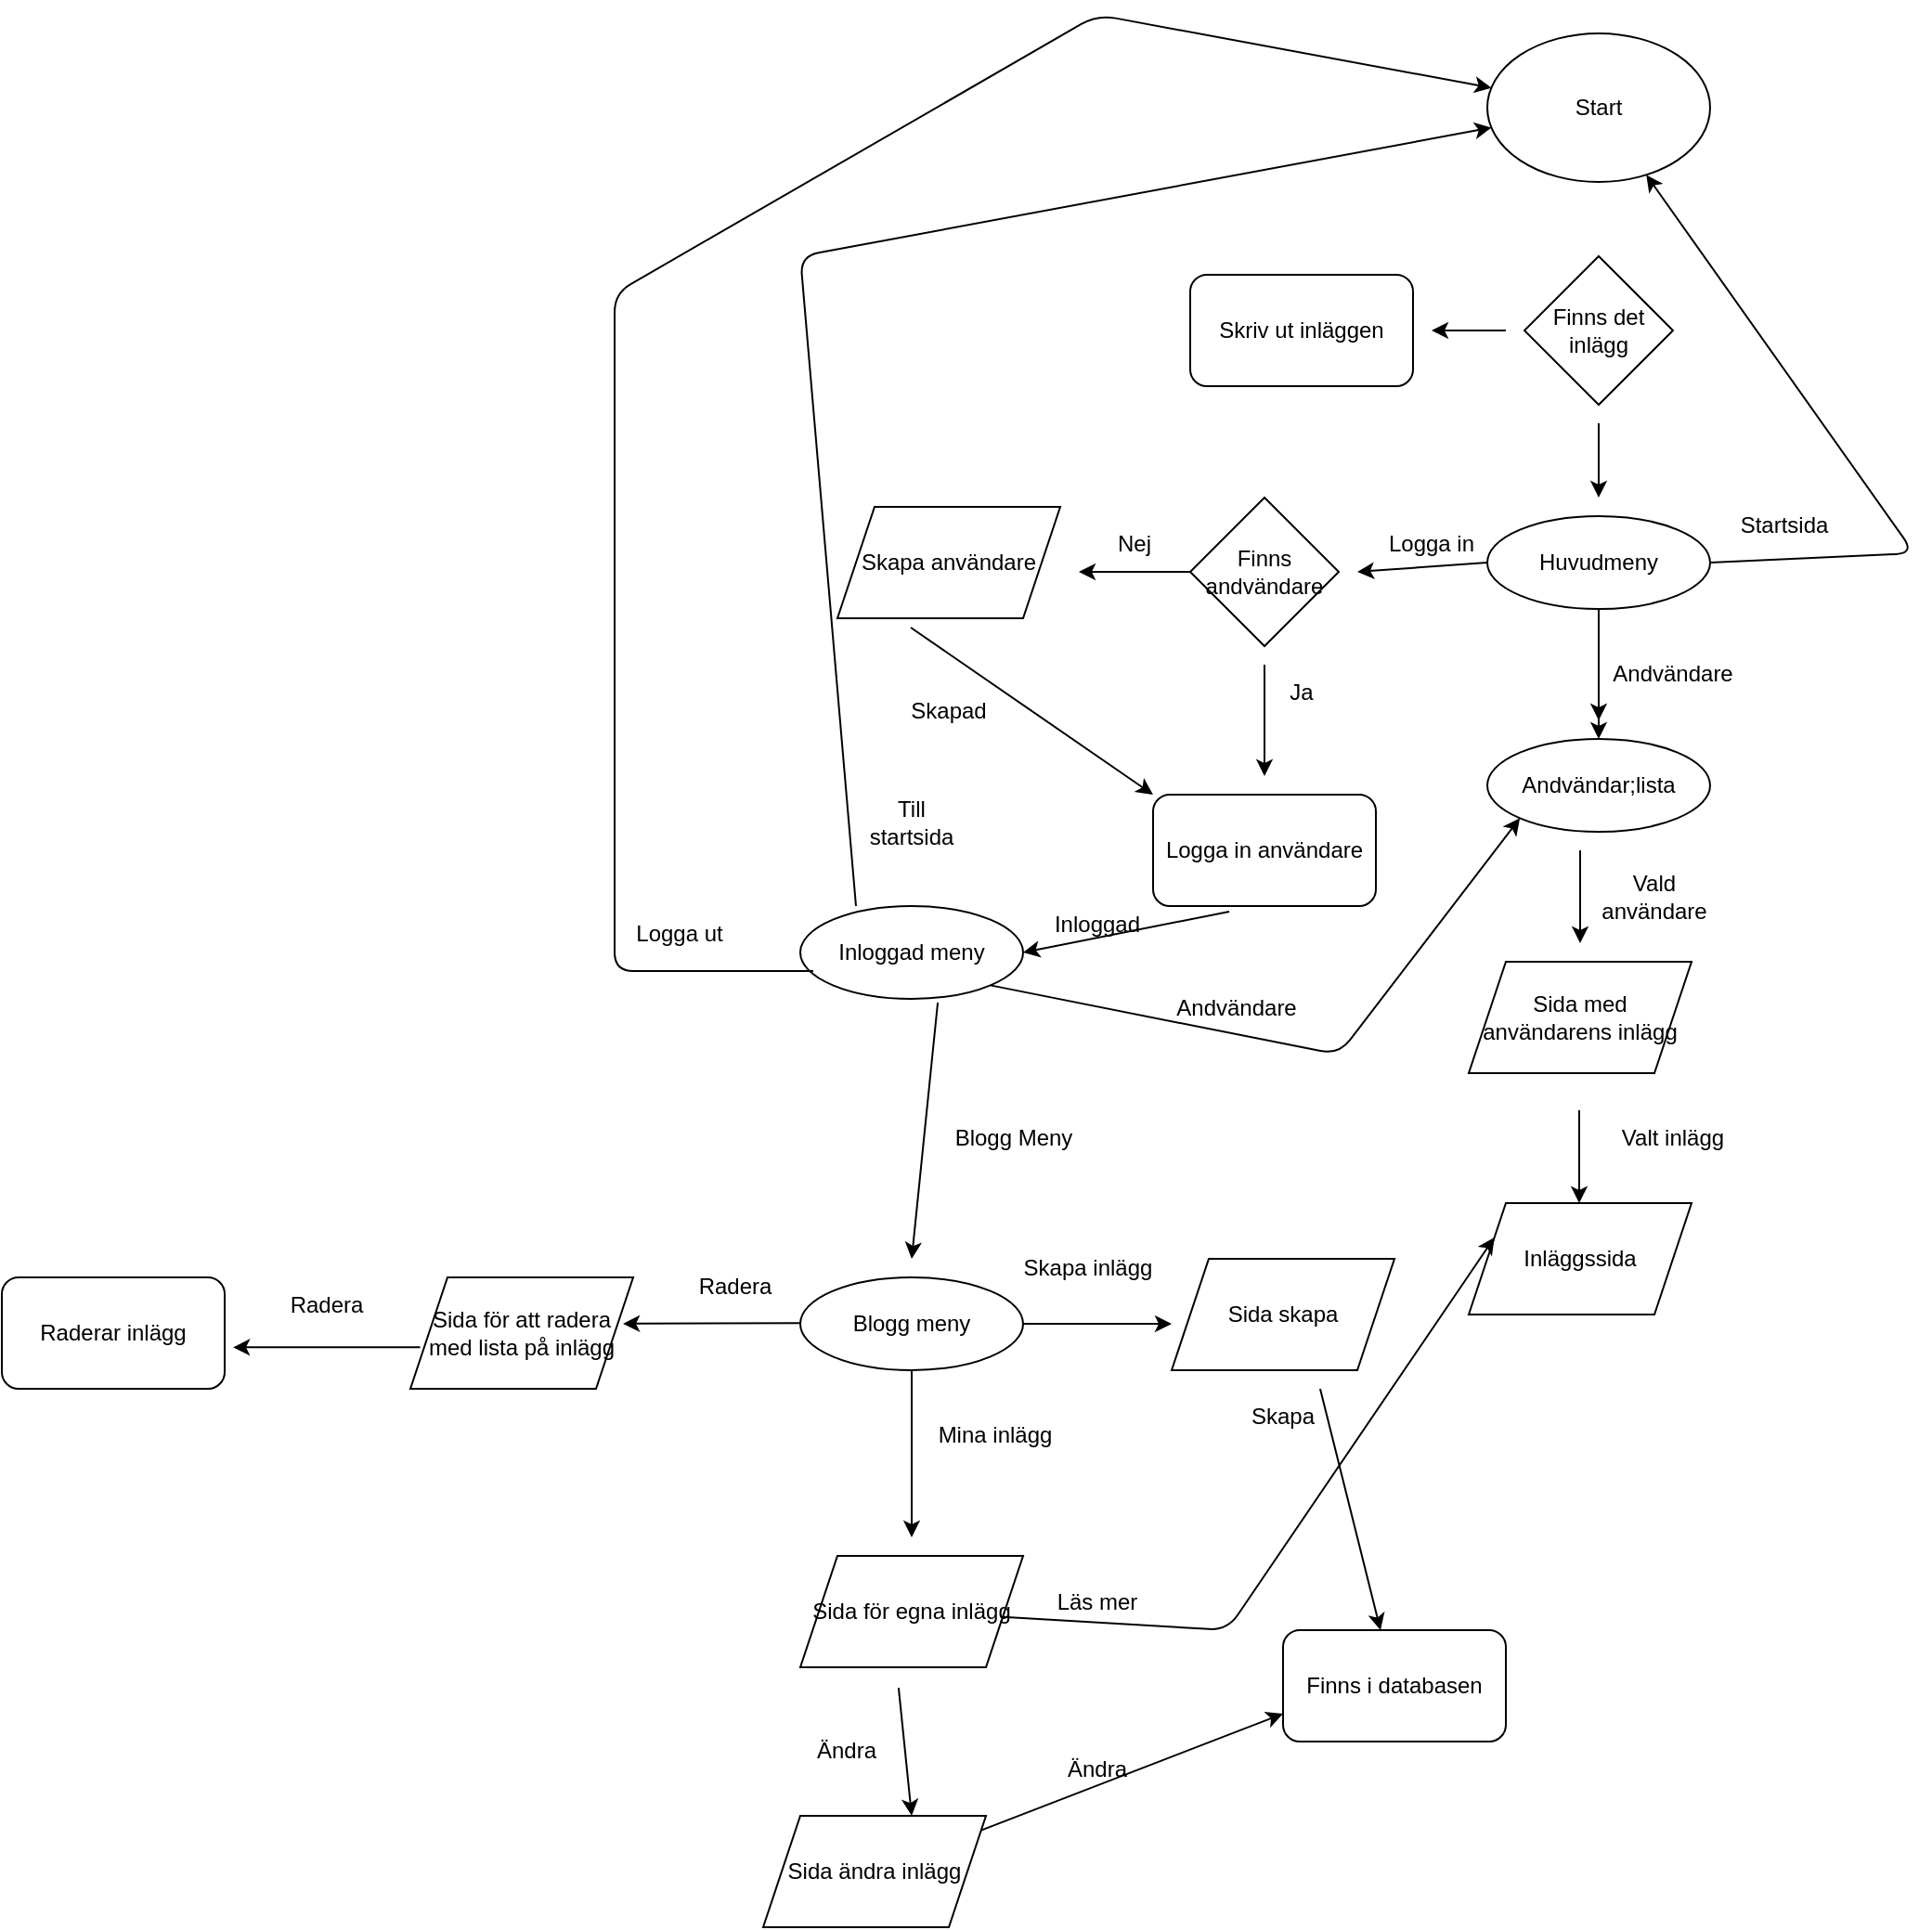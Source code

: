 <mxfile>
    <diagram id="3qoKsD5yEObOzMghJjWt" name="Page-1">
        <mxGraphModel dx="2063" dy="649" grid="1" gridSize="10" guides="1" tooltips="1" connect="1" arrows="1" fold="1" page="1" pageScale="1" pageWidth="850" pageHeight="1100" math="0" shadow="0">
            <root>
                <mxCell id="0"/>
                <mxCell id="1" parent="0"/>
                <mxCell id="2" value="Start" style="ellipse;whiteSpace=wrap;html=1;" vertex="1" parent="1">
                    <mxGeometry x="220" y="70" width="120" height="80" as="geometry"/>
                </mxCell>
                <mxCell id="3" value="Finns det inlägg" style="rhombus;whiteSpace=wrap;html=1;" vertex="1" parent="1">
                    <mxGeometry x="240" y="190" width="80" height="80" as="geometry"/>
                </mxCell>
                <mxCell id="4" value="Skriv ut inläggen" style="rounded=1;whiteSpace=wrap;html=1;" vertex="1" parent="1">
                    <mxGeometry x="60" y="200" width="120" height="60" as="geometry"/>
                </mxCell>
                <mxCell id="28" value="" style="edgeStyle=none;html=1;" edge="1" parent="1" source="7" target="20">
                    <mxGeometry relative="1" as="geometry"/>
                </mxCell>
                <mxCell id="7" value="Huvudmeny" style="ellipse;whiteSpace=wrap;html=1;" vertex="1" parent="1">
                    <mxGeometry x="220" y="330" width="120" height="50" as="geometry"/>
                </mxCell>
                <mxCell id="8" value="" style="endArrow=classic;html=1;" edge="1" parent="1">
                    <mxGeometry width="50" height="50" relative="1" as="geometry">
                        <mxPoint x="230" y="230" as="sourcePoint"/>
                        <mxPoint x="190" y="230" as="targetPoint"/>
                    </mxGeometry>
                </mxCell>
                <mxCell id="9" value="" style="endArrow=classic;html=1;" edge="1" parent="1">
                    <mxGeometry width="50" height="50" relative="1" as="geometry">
                        <mxPoint x="280" y="280" as="sourcePoint"/>
                        <mxPoint x="280" y="320" as="targetPoint"/>
                    </mxGeometry>
                </mxCell>
                <mxCell id="11" value="" style="endArrow=classic;html=1;exitX=0;exitY=0.5;exitDx=0;exitDy=0;" edge="1" parent="1" source="7">
                    <mxGeometry width="50" height="50" relative="1" as="geometry">
                        <mxPoint x="200" y="310" as="sourcePoint"/>
                        <mxPoint x="150" y="360" as="targetPoint"/>
                    </mxGeometry>
                </mxCell>
                <mxCell id="12" value="" style="endArrow=classic;html=1;exitX=1;exitY=0.5;exitDx=0;exitDy=0;exitPerimeter=0;" edge="1" parent="1" source="7" target="2">
                    <mxGeometry width="50" height="50" relative="1" as="geometry">
                        <mxPoint x="350" y="360" as="sourcePoint"/>
                        <mxPoint x="410" y="350" as="targetPoint"/>
                        <Array as="points">
                            <mxPoint x="450" y="350"/>
                        </Array>
                    </mxGeometry>
                </mxCell>
                <mxCell id="13" value="" style="endArrow=classic;html=1;" edge="1" parent="1">
                    <mxGeometry width="50" height="50" relative="1" as="geometry">
                        <mxPoint x="280" y="390" as="sourcePoint"/>
                        <mxPoint x="280" y="440" as="targetPoint"/>
                    </mxGeometry>
                </mxCell>
                <mxCell id="17" value="Startsida" style="text;html=1;strokeColor=none;fillColor=none;align=center;verticalAlign=middle;whiteSpace=wrap;rounded=0;" vertex="1" parent="1">
                    <mxGeometry x="350" y="320" width="60" height="30" as="geometry"/>
                </mxCell>
                <mxCell id="18" value="Logga in" style="text;html=1;strokeColor=none;fillColor=none;align=center;verticalAlign=middle;whiteSpace=wrap;rounded=0;" vertex="1" parent="1">
                    <mxGeometry x="160" y="330" width="60" height="30" as="geometry"/>
                </mxCell>
                <mxCell id="19" value="Andvändare" style="text;html=1;strokeColor=none;fillColor=none;align=center;verticalAlign=middle;whiteSpace=wrap;rounded=0;" vertex="1" parent="1">
                    <mxGeometry x="290" y="400" width="60" height="30" as="geometry"/>
                </mxCell>
                <mxCell id="20" value="Andvändar;lista" style="ellipse;whiteSpace=wrap;html=1;" vertex="1" parent="1">
                    <mxGeometry x="220" y="450" width="120" height="50" as="geometry"/>
                </mxCell>
                <mxCell id="21" value="" style="endArrow=classic;html=1;" edge="1" parent="1">
                    <mxGeometry width="50" height="50" relative="1" as="geometry">
                        <mxPoint x="270" y="510" as="sourcePoint"/>
                        <mxPoint x="270" y="560" as="targetPoint"/>
                    </mxGeometry>
                </mxCell>
                <mxCell id="22" value="Vald användare" style="text;html=1;strokeColor=none;fillColor=none;align=center;verticalAlign=middle;whiteSpace=wrap;rounded=0;" vertex="1" parent="1">
                    <mxGeometry x="280" y="520" width="60" height="30" as="geometry"/>
                </mxCell>
                <mxCell id="23" value="Sida med användarens inlägg" style="shape=parallelogram;perimeter=parallelogramPerimeter;whiteSpace=wrap;html=1;fixedSize=1;" vertex="1" parent="1">
                    <mxGeometry x="210" y="570" width="120" height="60" as="geometry"/>
                </mxCell>
                <mxCell id="24" value="Inläggssida" style="shape=parallelogram;perimeter=parallelogramPerimeter;whiteSpace=wrap;html=1;fixedSize=1;" vertex="1" parent="1">
                    <mxGeometry x="210" y="700" width="120" height="60" as="geometry"/>
                </mxCell>
                <mxCell id="25" value="" style="endArrow=classic;html=1;" edge="1" parent="1">
                    <mxGeometry width="50" height="50" relative="1" as="geometry">
                        <mxPoint x="269.5" y="650" as="sourcePoint"/>
                        <mxPoint x="269.5" y="700" as="targetPoint"/>
                    </mxGeometry>
                </mxCell>
                <mxCell id="26" value="Valt inlägg" style="text;html=1;strokeColor=none;fillColor=none;align=center;verticalAlign=middle;whiteSpace=wrap;rounded=0;" vertex="1" parent="1">
                    <mxGeometry x="290" y="650" width="60" height="30" as="geometry"/>
                </mxCell>
                <mxCell id="27" value="Finns andvändare" style="rhombus;whiteSpace=wrap;html=1;" vertex="1" parent="1">
                    <mxGeometry x="60" y="320" width="80" height="80" as="geometry"/>
                </mxCell>
                <mxCell id="29" value="" style="endArrow=classic;html=1;" edge="1" parent="1">
                    <mxGeometry width="50" height="50" relative="1" as="geometry">
                        <mxPoint x="100" y="410" as="sourcePoint"/>
                        <mxPoint x="100" y="470" as="targetPoint"/>
                    </mxGeometry>
                </mxCell>
                <mxCell id="30" value="Ja" style="text;html=1;strokeColor=none;fillColor=none;align=center;verticalAlign=middle;whiteSpace=wrap;rounded=0;" vertex="1" parent="1">
                    <mxGeometry x="90" y="410" width="60" height="30" as="geometry"/>
                </mxCell>
                <mxCell id="31" value="" style="endArrow=classic;html=1;exitX=1;exitY=1;exitDx=0;exitDy=0;" edge="1" parent="1" source="32">
                    <mxGeometry width="50" height="50" relative="1" as="geometry">
                        <mxPoint x="50" y="370" as="sourcePoint"/>
                        <mxPoint y="360" as="targetPoint"/>
                    </mxGeometry>
                </mxCell>
                <mxCell id="32" value="Nej" style="text;html=1;strokeColor=none;fillColor=none;align=center;verticalAlign=middle;whiteSpace=wrap;rounded=0;" vertex="1" parent="1">
                    <mxGeometry y="330" width="60" height="30" as="geometry"/>
                </mxCell>
                <mxCell id="33" value="Skapa användare" style="shape=parallelogram;perimeter=parallelogramPerimeter;whiteSpace=wrap;html=1;fixedSize=1;" vertex="1" parent="1">
                    <mxGeometry x="-130" y="325" width="120" height="60" as="geometry"/>
                </mxCell>
                <mxCell id="34" value="Logga in användare" style="rounded=1;whiteSpace=wrap;html=1;" vertex="1" parent="1">
                    <mxGeometry x="40" y="480" width="120" height="60" as="geometry"/>
                </mxCell>
                <mxCell id="35" value="" style="endArrow=classic;html=1;entryX=1;entryY=0.5;entryDx=0;entryDy=0;exitX=0.342;exitY=1.05;exitDx=0;exitDy=0;exitPerimeter=0;" edge="1" parent="1" source="34" target="36">
                    <mxGeometry width="50" height="50" relative="1" as="geometry">
                        <mxPoint x="90" y="550" as="sourcePoint"/>
                        <mxPoint x="90" y="610" as="targetPoint"/>
                    </mxGeometry>
                </mxCell>
                <mxCell id="36" value="Inloggad meny" style="ellipse;whiteSpace=wrap;html=1;" vertex="1" parent="1">
                    <mxGeometry x="-150" y="540" width="120" height="50" as="geometry"/>
                </mxCell>
                <mxCell id="37" value="" style="endArrow=classic;html=1;entryX=0;entryY=0;entryDx=0;entryDy=0;" edge="1" parent="1" target="34">
                    <mxGeometry width="50" height="50" relative="1" as="geometry">
                        <mxPoint x="-90.5" y="390" as="sourcePoint"/>
                        <mxPoint x="-90.5" y="450" as="targetPoint"/>
                    </mxGeometry>
                </mxCell>
                <mxCell id="38" value="Skapad" style="text;html=1;strokeColor=none;fillColor=none;align=center;verticalAlign=middle;whiteSpace=wrap;rounded=0;" vertex="1" parent="1">
                    <mxGeometry x="-100" y="420" width="60" height="30" as="geometry"/>
                </mxCell>
                <mxCell id="39" value="Inloggad" style="text;html=1;strokeColor=none;fillColor=none;align=center;verticalAlign=middle;whiteSpace=wrap;rounded=0;" vertex="1" parent="1">
                    <mxGeometry x="-20" y="535" width="60" height="30" as="geometry"/>
                </mxCell>
                <mxCell id="40" value="" style="endArrow=classic;html=1;exitX=1;exitY=1;exitDx=0;exitDy=0;entryX=0;entryY=1;entryDx=0;entryDy=0;" edge="1" parent="1" source="36" target="20">
                    <mxGeometry width="50" height="50" relative="1" as="geometry">
                        <mxPoint x="-70.5" y="620" as="sourcePoint"/>
                        <mxPoint x="190" y="630" as="targetPoint"/>
                        <Array as="points">
                            <mxPoint x="140" y="620"/>
                        </Array>
                    </mxGeometry>
                </mxCell>
                <mxCell id="41" value="" style="endArrow=classic;html=1;exitX=0.25;exitY=0;exitDx=0;exitDy=0;exitPerimeter=0;" edge="1" parent="1" source="36" target="2">
                    <mxGeometry width="50" height="50" relative="1" as="geometry">
                        <mxPoint x="-37.574" y="592.678" as="sourcePoint"/>
                        <mxPoint x="-160" y="80" as="targetPoint"/>
                        <Array as="points">
                            <mxPoint x="-150" y="190"/>
                        </Array>
                    </mxGeometry>
                </mxCell>
                <mxCell id="42" value="Till startsida" style="text;html=1;strokeColor=none;fillColor=none;align=center;verticalAlign=middle;whiteSpace=wrap;rounded=0;" vertex="1" parent="1">
                    <mxGeometry x="-120" y="480" width="60" height="30" as="geometry"/>
                </mxCell>
                <mxCell id="43" value="Logga ut" style="text;html=1;strokeColor=none;fillColor=none;align=center;verticalAlign=middle;whiteSpace=wrap;rounded=0;" vertex="1" parent="1">
                    <mxGeometry x="-260" y="540" width="90" height="30" as="geometry"/>
                </mxCell>
                <mxCell id="44" value="Andvändare" style="text;html=1;strokeColor=none;fillColor=none;align=center;verticalAlign=middle;whiteSpace=wrap;rounded=0;" vertex="1" parent="1">
                    <mxGeometry x="40" y="580" width="90" height="30" as="geometry"/>
                </mxCell>
                <mxCell id="45" value="" style="endArrow=classic;html=1;exitX=0.617;exitY=1.04;exitDx=0;exitDy=0;exitPerimeter=0;" edge="1" parent="1" source="36">
                    <mxGeometry width="50" height="50" relative="1" as="geometry">
                        <mxPoint x="-135.25" y="630" as="sourcePoint"/>
                        <mxPoint x="-90" y="730" as="targetPoint"/>
                    </mxGeometry>
                </mxCell>
                <mxCell id="46" value="Blogg Meny" style="text;html=1;strokeColor=none;fillColor=none;align=center;verticalAlign=middle;whiteSpace=wrap;rounded=0;" vertex="1" parent="1">
                    <mxGeometry x="-80" y="650" width="90" height="30" as="geometry"/>
                </mxCell>
                <mxCell id="47" value="" style="endArrow=classic;html=1;exitX=0.058;exitY=0.7;exitDx=0;exitDy=0;exitPerimeter=0;" edge="1" parent="1" source="36" target="2">
                    <mxGeometry width="50" height="50" relative="1" as="geometry">
                        <mxPoint x="-169.96" y="565" as="sourcePoint"/>
                        <mxPoint x="50" y="40" as="targetPoint"/>
                        <Array as="points">
                            <mxPoint x="-250" y="575"/>
                            <mxPoint x="-250" y="210"/>
                            <mxPoint x="10" y="60"/>
                        </Array>
                    </mxGeometry>
                </mxCell>
                <mxCell id="49" value="Blogg meny" style="ellipse;whiteSpace=wrap;html=1;" vertex="1" parent="1">
                    <mxGeometry x="-150" y="740" width="120" height="50" as="geometry"/>
                </mxCell>
                <mxCell id="50" value="" style="endArrow=classic;html=1;exitX=1;exitY=0.5;exitDx=0;exitDy=0;" edge="1" parent="1" source="49">
                    <mxGeometry width="50" height="50" relative="1" as="geometry">
                        <mxPoint x="84.54" y="740" as="sourcePoint"/>
                        <mxPoint x="50" y="765" as="targetPoint"/>
                    </mxGeometry>
                </mxCell>
                <mxCell id="51" value="Skapa inlägg" style="text;html=1;strokeColor=none;fillColor=none;align=center;verticalAlign=middle;whiteSpace=wrap;rounded=0;" vertex="1" parent="1">
                    <mxGeometry x="-40" y="720" width="90" height="30" as="geometry"/>
                </mxCell>
                <mxCell id="52" value="" style="endArrow=classic;html=1;exitX=0.5;exitY=1;exitDx=0;exitDy=0;" edge="1" parent="1" source="49">
                    <mxGeometry width="50" height="50" relative="1" as="geometry">
                        <mxPoint x="-130" y="860" as="sourcePoint"/>
                        <mxPoint x="-90" y="880" as="targetPoint"/>
                    </mxGeometry>
                </mxCell>
                <mxCell id="53" value="Mina inlägg" style="text;html=1;strokeColor=none;fillColor=none;align=center;verticalAlign=middle;whiteSpace=wrap;rounded=0;" vertex="1" parent="1">
                    <mxGeometry x="-90" y="810" width="90" height="30" as="geometry"/>
                </mxCell>
                <mxCell id="54" value="Sida för egna inlägg" style="shape=parallelogram;perimeter=parallelogramPerimeter;whiteSpace=wrap;html=1;fixedSize=1;" vertex="1" parent="1">
                    <mxGeometry x="-150" y="890" width="120" height="60" as="geometry"/>
                </mxCell>
                <mxCell id="55" value="" style="endArrow=classic;html=1;exitX=0.044;exitY=0.628;exitDx=0;exitDy=0;entryX=1.038;entryY=0.628;entryDx=0;entryDy=0;entryPerimeter=0;exitPerimeter=0;" edge="1" parent="1" source="72" target="61">
                    <mxGeometry width="50" height="50" relative="1" as="geometry">
                        <mxPoint x="-220" y="890" as="sourcePoint"/>
                        <mxPoint x="-240" y="934" as="targetPoint"/>
                        <Array as="points"/>
                    </mxGeometry>
                </mxCell>
                <mxCell id="56" value="Radera" style="text;html=1;strokeColor=none;fillColor=none;align=center;verticalAlign=middle;whiteSpace=wrap;rounded=0;" vertex="1" parent="1">
                    <mxGeometry x="-230" y="730" width="90" height="30" as="geometry"/>
                </mxCell>
                <mxCell id="57" value="Ändra" style="text;html=1;strokeColor=none;fillColor=none;align=center;verticalAlign=middle;whiteSpace=wrap;rounded=0;" vertex="1" parent="1">
                    <mxGeometry x="-170" y="980" width="90" height="30" as="geometry"/>
                </mxCell>
                <mxCell id="58" value="Läs mer" style="text;html=1;strokeColor=none;fillColor=none;align=center;verticalAlign=middle;whiteSpace=wrap;rounded=0;" vertex="1" parent="1">
                    <mxGeometry x="-35" y="900" width="90" height="30" as="geometry"/>
                </mxCell>
                <mxCell id="60" value="" style="endArrow=classic;html=1;entryX=0;entryY=0.25;entryDx=0;entryDy=0;" edge="1" parent="1" source="54" target="24">
                    <mxGeometry width="50" height="50" relative="1" as="geometry">
                        <mxPoint x="-20.0" y="920" as="sourcePoint"/>
                        <mxPoint x="120" y="930" as="targetPoint"/>
                        <Array as="points">
                            <mxPoint x="80" y="930"/>
                        </Array>
                    </mxGeometry>
                </mxCell>
                <mxCell id="61" value="Raderar inlägg" style="rounded=1;whiteSpace=wrap;html=1;" vertex="1" parent="1">
                    <mxGeometry x="-580" y="740" width="120" height="60" as="geometry"/>
                </mxCell>
                <mxCell id="63" value="Sida ändra inlägg" style="shape=parallelogram;perimeter=parallelogramPerimeter;whiteSpace=wrap;html=1;fixedSize=1;" vertex="1" parent="1">
                    <mxGeometry x="-170" y="1030" width="120" height="60" as="geometry"/>
                </mxCell>
                <mxCell id="64" value="Sida skapa" style="shape=parallelogram;perimeter=parallelogramPerimeter;whiteSpace=wrap;html=1;fixedSize=1;" vertex="1" parent="1">
                    <mxGeometry x="50" y="730" width="120" height="60" as="geometry"/>
                </mxCell>
                <mxCell id="65" value="" style="endArrow=classic;html=1;exitX=0.358;exitY=1.017;exitDx=0;exitDy=0;exitPerimeter=0;" edge="1" parent="1">
                    <mxGeometry width="50" height="50" relative="1" as="geometry">
                        <mxPoint x="-97.04" y="961.02" as="sourcePoint"/>
                        <mxPoint x="-90" y="1030" as="targetPoint"/>
                    </mxGeometry>
                </mxCell>
                <mxCell id="67" value="Finns i databasen" style="rounded=1;whiteSpace=wrap;html=1;" vertex="1" parent="1">
                    <mxGeometry x="110" y="930" width="120" height="60" as="geometry"/>
                </mxCell>
                <mxCell id="68" value="" style="endArrow=classic;html=1;entryX=0;entryY=0.75;entryDx=0;entryDy=0;" edge="1" parent="1" source="63" target="67">
                    <mxGeometry width="50" height="50" relative="1" as="geometry">
                        <mxPoint x="-87.04" y="971.02" as="sourcePoint"/>
                        <mxPoint x="-80" y="1040" as="targetPoint"/>
                    </mxGeometry>
                </mxCell>
                <mxCell id="69" value="" style="endArrow=classic;html=1;" edge="1" parent="1" target="67">
                    <mxGeometry width="50" height="50" relative="1" as="geometry">
                        <mxPoint x="130" y="800" as="sourcePoint"/>
                        <mxPoint x="120" y="985" as="targetPoint"/>
                    </mxGeometry>
                </mxCell>
                <mxCell id="70" value="Ändra" style="text;html=1;strokeColor=none;fillColor=none;align=center;verticalAlign=middle;whiteSpace=wrap;rounded=0;" vertex="1" parent="1">
                    <mxGeometry x="-35" y="990" width="90" height="30" as="geometry"/>
                </mxCell>
                <mxCell id="71" value="Skapa" style="text;html=1;strokeColor=none;fillColor=none;align=center;verticalAlign=middle;whiteSpace=wrap;rounded=0;" vertex="1" parent="1">
                    <mxGeometry x="65" y="800" width="90" height="30" as="geometry"/>
                </mxCell>
                <mxCell id="72" value="Sida för att radera&lt;br&gt;med lista på inlägg" style="shape=parallelogram;perimeter=parallelogramPerimeter;whiteSpace=wrap;html=1;fixedSize=1;" vertex="1" parent="1">
                    <mxGeometry x="-360" y="740" width="120" height="60" as="geometry"/>
                </mxCell>
                <mxCell id="73" value="" style="endArrow=classic;html=1;exitX=0;exitY=0.75;exitDx=0;exitDy=0;" edge="1" parent="1">
                    <mxGeometry width="50" height="50" relative="1" as="geometry">
                        <mxPoint x="-149.995" y="764.586" as="sourcePoint"/>
                        <mxPoint x="-245.45" y="764.95" as="targetPoint"/>
                    </mxGeometry>
                </mxCell>
                <mxCell id="74" value="Radera" style="text;html=1;strokeColor=none;fillColor=none;align=center;verticalAlign=middle;whiteSpace=wrap;rounded=0;" vertex="1" parent="1">
                    <mxGeometry x="-450" y="740" width="90" height="30" as="geometry"/>
                </mxCell>
            </root>
        </mxGraphModel>
    </diagram>
</mxfile>